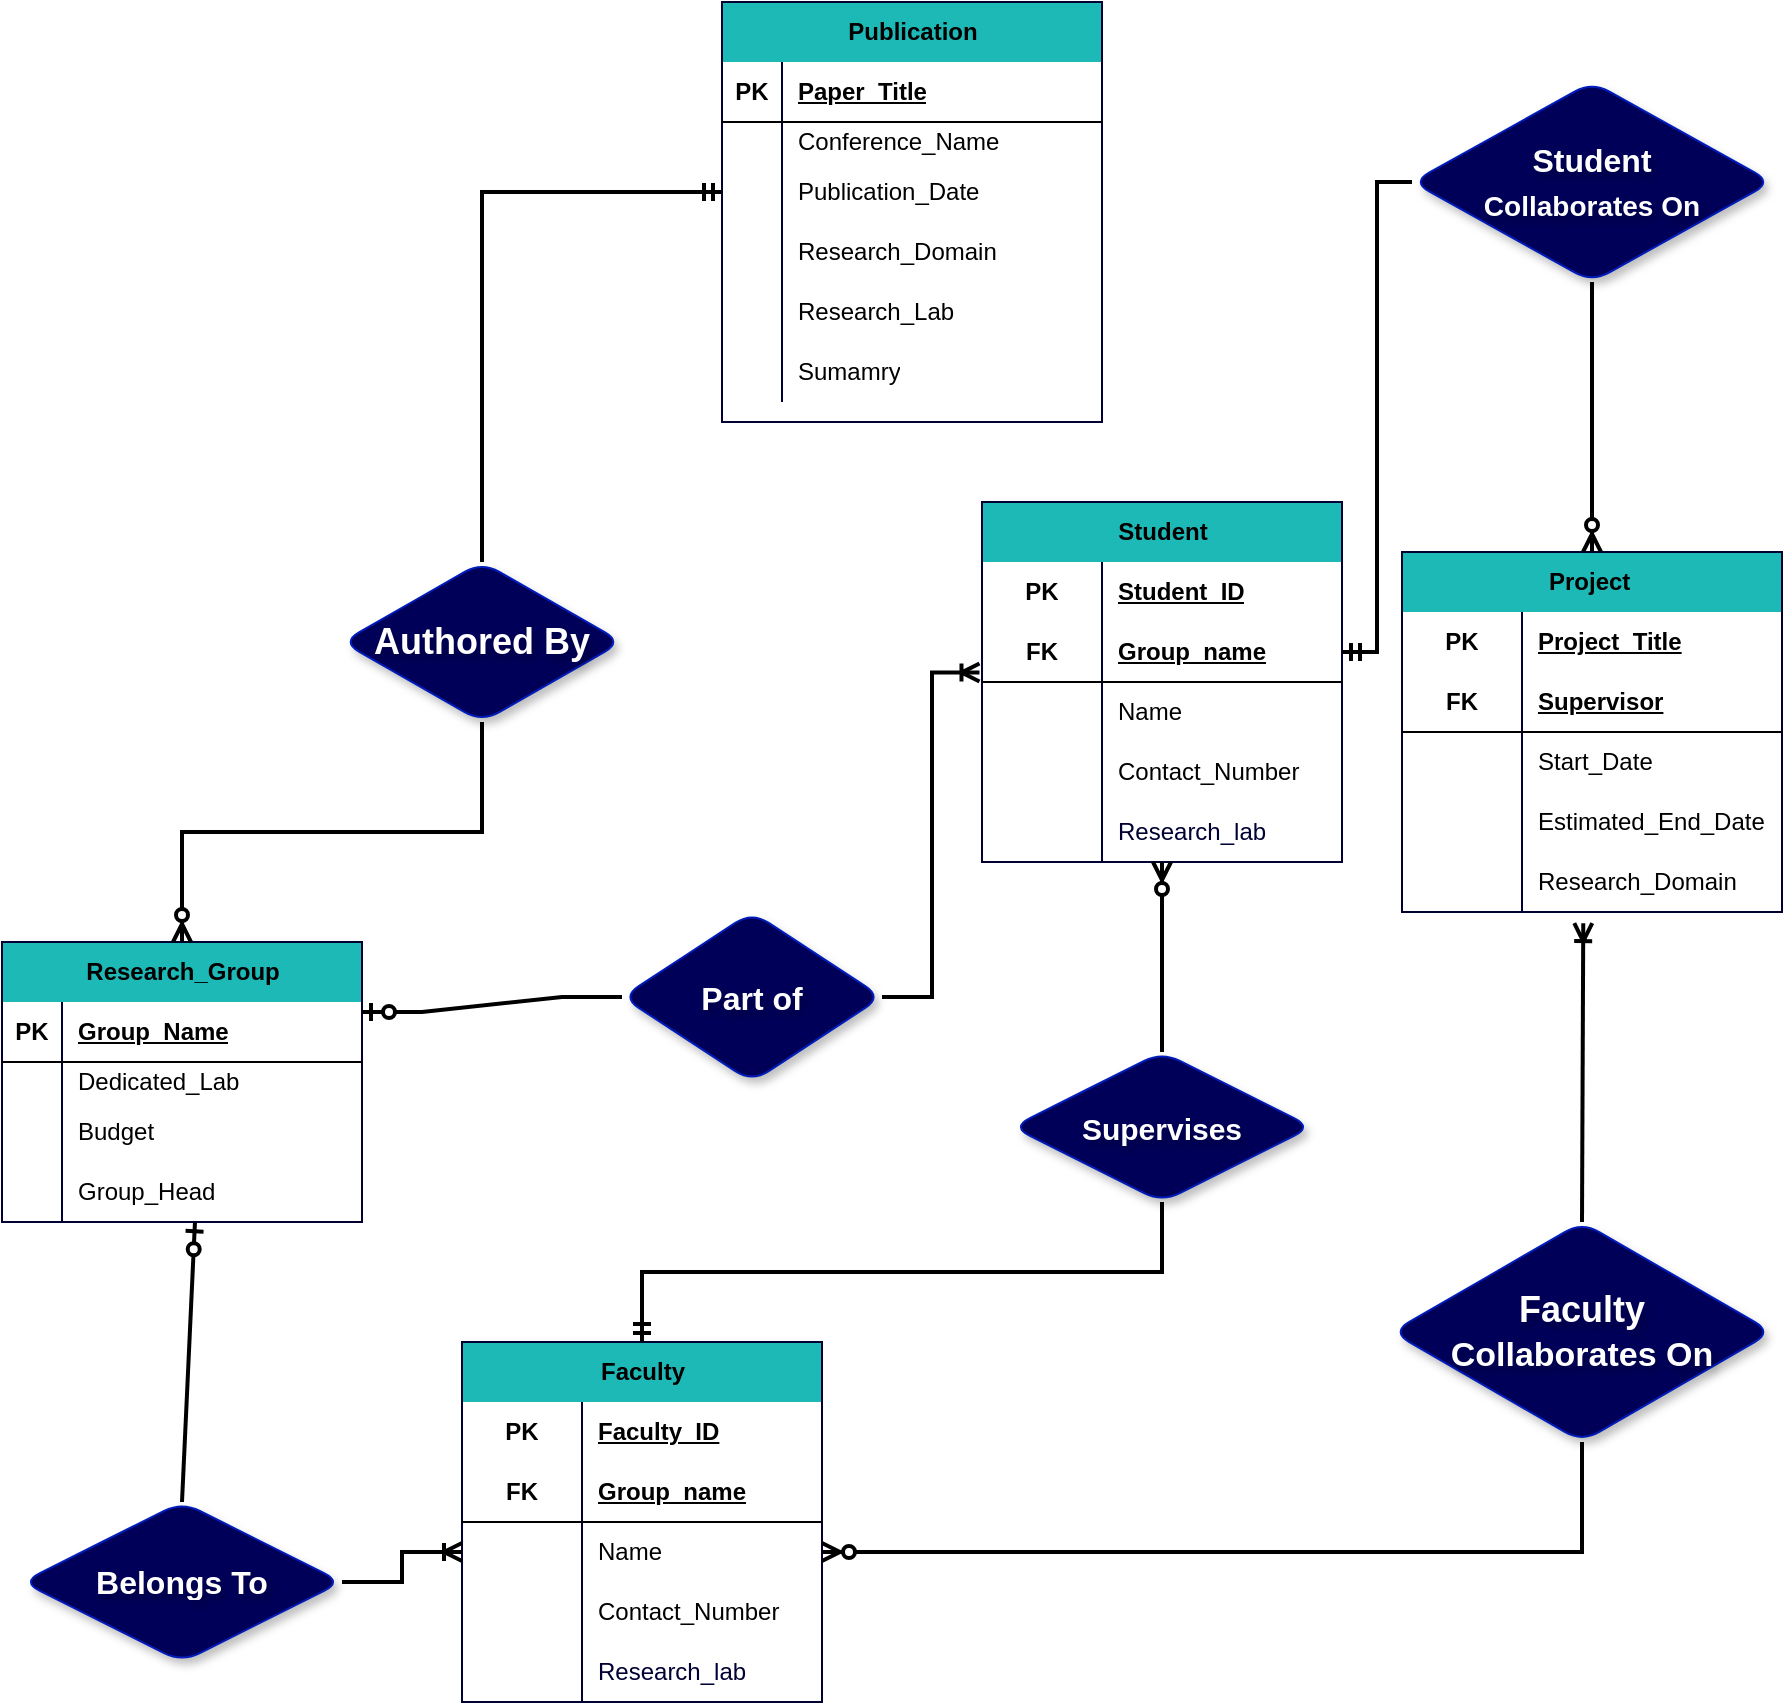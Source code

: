 <mxfile version="24.8.6">
  <diagram name="Page-1" id="Y7g_WqZgCFlrVJGTA6rj">
    <mxGraphModel dx="1615" dy="2026" grid="1" gridSize="10" guides="1" tooltips="1" connect="1" arrows="1" fold="1" page="1" pageScale="1" pageWidth="827" pageHeight="1169" math="0" shadow="0">
      <root>
        <mxCell id="0" />
        <mxCell id="1" parent="0" />
        <mxCell id="kS2PvovKEGz4N7qrqJaT-1" value="Research_Group" style="shape=table;startSize=30;container=1;collapsible=1;childLayout=tableLayout;fixedRows=1;rowLines=0;fontStyle=1;align=center;resizeLast=1;shadow=0;rounded=0;swimlaneFillColor=none;labelBackgroundColor=none;labelBorderColor=none;textShadow=0;html=1;fillColor=#1db9b7;strokeColor=#000033;fontColor=#000000;gradientColor=none;swimlaneLine=0;" parent="1" vertex="1">
          <mxGeometry x="120" y="-30" width="180" height="140" as="geometry" />
        </mxCell>
        <mxCell id="kS2PvovKEGz4N7qrqJaT-2" value="" style="shape=tableRow;horizontal=0;startSize=0;swimlaneHead=0;swimlaneBody=0;fillColor=none;collapsible=0;dropTarget=0;points=[[0,0.5],[1,0.5]];portConstraint=eastwest;top=0;left=0;right=0;bottom=1;swimlaneFillColor=default;" parent="kS2PvovKEGz4N7qrqJaT-1" vertex="1">
          <mxGeometry y="30" width="180" height="30" as="geometry" />
        </mxCell>
        <mxCell id="kS2PvovKEGz4N7qrqJaT-3" value="PK" style="shape=partialRectangle;connectable=0;fillColor=none;top=0;left=0;bottom=0;right=0;fontStyle=1;overflow=hidden;whiteSpace=wrap;html=1;swimlaneFillColor=default;" parent="kS2PvovKEGz4N7qrqJaT-2" vertex="1">
          <mxGeometry width="30" height="30" as="geometry">
            <mxRectangle width="30" height="30" as="alternateBounds" />
          </mxGeometry>
        </mxCell>
        <mxCell id="kS2PvovKEGz4N7qrqJaT-4" value="Group_Name" style="shape=partialRectangle;connectable=0;fillColor=none;top=0;left=0;bottom=0;right=0;align=left;spacingLeft=6;fontStyle=5;overflow=hidden;whiteSpace=wrap;html=1;swimlaneFillColor=default;" parent="kS2PvovKEGz4N7qrqJaT-2" vertex="1">
          <mxGeometry x="30" width="150" height="30" as="geometry">
            <mxRectangle width="150" height="30" as="alternateBounds" />
          </mxGeometry>
        </mxCell>
        <mxCell id="kS2PvovKEGz4N7qrqJaT-5" value="" style="shape=tableRow;horizontal=0;startSize=0;swimlaneHead=0;swimlaneBody=0;fillColor=none;collapsible=0;dropTarget=0;points=[[0,0.5],[1,0.5]];portConstraint=eastwest;top=0;left=0;right=0;bottom=0;swimlaneFillColor=default;" parent="kS2PvovKEGz4N7qrqJaT-1" vertex="1">
          <mxGeometry y="60" width="180" height="20" as="geometry" />
        </mxCell>
        <mxCell id="kS2PvovKEGz4N7qrqJaT-6" value="" style="shape=partialRectangle;connectable=0;fillColor=none;top=0;left=0;bottom=0;right=0;editable=1;overflow=hidden;whiteSpace=wrap;html=1;swimlaneFillColor=default;" parent="kS2PvovKEGz4N7qrqJaT-5" vertex="1">
          <mxGeometry width="30" height="20" as="geometry">
            <mxRectangle width="30" height="20" as="alternateBounds" />
          </mxGeometry>
        </mxCell>
        <mxCell id="kS2PvovKEGz4N7qrqJaT-7" value="Dedicated_Lab&lt;span style=&quot;white-space: pre;&quot;&gt;&#x9;&lt;/span&gt;&lt;span style=&quot;white-space: pre;&quot;&gt;&#x9;&lt;/span&gt;" style="shape=partialRectangle;connectable=0;fillColor=none;top=0;left=0;bottom=0;right=0;align=left;spacingLeft=6;overflow=hidden;whiteSpace=wrap;html=1;swimlaneFillColor=default;" parent="kS2PvovKEGz4N7qrqJaT-5" vertex="1">
          <mxGeometry x="30" width="150" height="20" as="geometry">
            <mxRectangle width="150" height="20" as="alternateBounds" />
          </mxGeometry>
        </mxCell>
        <mxCell id="kS2PvovKEGz4N7qrqJaT-8" value="" style="shape=tableRow;horizontal=0;startSize=0;swimlaneHead=0;swimlaneBody=0;fillColor=none;collapsible=0;dropTarget=0;points=[[0,0.5],[1,0.5]];portConstraint=eastwest;top=0;left=0;right=0;bottom=0;swimlaneFillColor=default;" parent="kS2PvovKEGz4N7qrqJaT-1" vertex="1">
          <mxGeometry y="80" width="180" height="30" as="geometry" />
        </mxCell>
        <mxCell id="kS2PvovKEGz4N7qrqJaT-9" value="" style="shape=partialRectangle;connectable=0;fillColor=none;top=0;left=0;bottom=0;right=0;editable=1;overflow=hidden;whiteSpace=wrap;html=1;swimlaneFillColor=default;" parent="kS2PvovKEGz4N7qrqJaT-8" vertex="1">
          <mxGeometry width="30" height="30" as="geometry">
            <mxRectangle width="30" height="30" as="alternateBounds" />
          </mxGeometry>
        </mxCell>
        <mxCell id="kS2PvovKEGz4N7qrqJaT-10" value="Budget" style="shape=partialRectangle;connectable=0;fillColor=none;top=0;left=0;bottom=0;right=0;align=left;spacingLeft=6;overflow=hidden;whiteSpace=wrap;html=1;swimlaneFillColor=default;" parent="kS2PvovKEGz4N7qrqJaT-8" vertex="1">
          <mxGeometry x="30" width="150" height="30" as="geometry">
            <mxRectangle width="150" height="30" as="alternateBounds" />
          </mxGeometry>
        </mxCell>
        <mxCell id="kS2PvovKEGz4N7qrqJaT-11" value="" style="shape=tableRow;horizontal=0;startSize=0;swimlaneHead=0;swimlaneBody=0;fillColor=none;collapsible=0;dropTarget=0;points=[[0,0.5],[1,0.5]];portConstraint=eastwest;top=0;left=0;right=0;bottom=0;swimlaneFillColor=default;" parent="kS2PvovKEGz4N7qrqJaT-1" vertex="1">
          <mxGeometry y="110" width="180" height="30" as="geometry" />
        </mxCell>
        <mxCell id="kS2PvovKEGz4N7qrqJaT-12" value="" style="shape=partialRectangle;connectable=0;fillColor=none;top=0;left=0;bottom=0;right=0;editable=1;overflow=hidden;whiteSpace=wrap;html=1;swimlaneFillColor=default;" parent="kS2PvovKEGz4N7qrqJaT-11" vertex="1">
          <mxGeometry width="30" height="30" as="geometry">
            <mxRectangle width="30" height="30" as="alternateBounds" />
          </mxGeometry>
        </mxCell>
        <mxCell id="kS2PvovKEGz4N7qrqJaT-13" value="Group_Head" style="shape=partialRectangle;connectable=0;fillColor=none;top=0;left=0;bottom=0;right=0;align=left;spacingLeft=6;overflow=hidden;whiteSpace=wrap;html=1;swimlaneFillColor=default;" parent="kS2PvovKEGz4N7qrqJaT-11" vertex="1">
          <mxGeometry x="30" width="150" height="30" as="geometry">
            <mxRectangle width="150" height="30" as="alternateBounds" />
          </mxGeometry>
        </mxCell>
        <mxCell id="8oBaKbRVnc3hOvaJ1JA1-115" value="Publication" style="shape=table;startSize=30;container=1;collapsible=1;childLayout=tableLayout;fixedRows=1;rowLines=0;fontStyle=1;align=center;resizeLast=1;shadow=0;rounded=0;swimlaneFillColor=none;labelBackgroundColor=none;labelBorderColor=none;textShadow=0;html=1;fillColor=#1db9b7;strokeColor=#000033;fontColor=#000000;gradientColor=none;swimlaneLine=0;" parent="1" vertex="1">
          <mxGeometry x="480" y="-500" width="190" height="210" as="geometry" />
        </mxCell>
        <mxCell id="8oBaKbRVnc3hOvaJ1JA1-116" value="" style="shape=tableRow;horizontal=0;startSize=0;swimlaneHead=0;swimlaneBody=0;fillColor=none;collapsible=0;dropTarget=0;points=[[0,0.5],[1,0.5]];portConstraint=eastwest;top=0;left=0;right=0;bottom=1;swimlaneFillColor=default;" parent="8oBaKbRVnc3hOvaJ1JA1-115" vertex="1">
          <mxGeometry y="30" width="190" height="30" as="geometry" />
        </mxCell>
        <mxCell id="8oBaKbRVnc3hOvaJ1JA1-117" value="PK" style="shape=partialRectangle;connectable=0;fillColor=none;top=0;left=0;bottom=0;right=0;fontStyle=1;overflow=hidden;whiteSpace=wrap;html=1;swimlaneFillColor=default;" parent="8oBaKbRVnc3hOvaJ1JA1-116" vertex="1">
          <mxGeometry width="30" height="30" as="geometry">
            <mxRectangle width="30" height="30" as="alternateBounds" />
          </mxGeometry>
        </mxCell>
        <mxCell id="8oBaKbRVnc3hOvaJ1JA1-118" value="Paper_Title" style="shape=partialRectangle;connectable=0;fillColor=none;top=0;left=0;bottom=0;right=0;align=left;spacingLeft=6;fontStyle=5;overflow=hidden;whiteSpace=wrap;html=1;swimlaneFillColor=default;" parent="8oBaKbRVnc3hOvaJ1JA1-116" vertex="1">
          <mxGeometry x="30" width="160" height="30" as="geometry">
            <mxRectangle width="160" height="30" as="alternateBounds" />
          </mxGeometry>
        </mxCell>
        <mxCell id="8oBaKbRVnc3hOvaJ1JA1-119" value="" style="shape=tableRow;horizontal=0;startSize=0;swimlaneHead=0;swimlaneBody=0;fillColor=none;collapsible=0;dropTarget=0;points=[[0,0.5],[1,0.5]];portConstraint=eastwest;top=0;left=0;right=0;bottom=0;swimlaneFillColor=default;" parent="8oBaKbRVnc3hOvaJ1JA1-115" vertex="1">
          <mxGeometry y="60" width="190" height="20" as="geometry" />
        </mxCell>
        <mxCell id="8oBaKbRVnc3hOvaJ1JA1-120" value="" style="shape=partialRectangle;connectable=0;fillColor=none;top=0;left=0;bottom=0;right=0;editable=1;overflow=hidden;whiteSpace=wrap;html=1;swimlaneFillColor=default;" parent="8oBaKbRVnc3hOvaJ1JA1-119" vertex="1">
          <mxGeometry width="30" height="20" as="geometry">
            <mxRectangle width="30" height="20" as="alternateBounds" />
          </mxGeometry>
        </mxCell>
        <mxCell id="8oBaKbRVnc3hOvaJ1JA1-121" value="Conference_Name" style="shape=partialRectangle;connectable=0;fillColor=none;top=0;left=0;bottom=0;right=0;align=left;spacingLeft=6;overflow=hidden;whiteSpace=wrap;html=1;swimlaneFillColor=default;" parent="8oBaKbRVnc3hOvaJ1JA1-119" vertex="1">
          <mxGeometry x="30" width="160" height="20" as="geometry">
            <mxRectangle width="160" height="20" as="alternateBounds" />
          </mxGeometry>
        </mxCell>
        <mxCell id="8oBaKbRVnc3hOvaJ1JA1-122" value="" style="shape=tableRow;horizontal=0;startSize=0;swimlaneHead=0;swimlaneBody=0;fillColor=none;collapsible=0;dropTarget=0;points=[[0,0.5],[1,0.5]];portConstraint=eastwest;top=0;left=0;right=0;bottom=0;swimlaneFillColor=default;" parent="8oBaKbRVnc3hOvaJ1JA1-115" vertex="1">
          <mxGeometry y="80" width="190" height="30" as="geometry" />
        </mxCell>
        <mxCell id="8oBaKbRVnc3hOvaJ1JA1-123" value="" style="shape=partialRectangle;connectable=0;fillColor=none;top=0;left=0;bottom=0;right=0;editable=1;overflow=hidden;whiteSpace=wrap;html=1;swimlaneFillColor=default;" parent="8oBaKbRVnc3hOvaJ1JA1-122" vertex="1">
          <mxGeometry width="30" height="30" as="geometry">
            <mxRectangle width="30" height="30" as="alternateBounds" />
          </mxGeometry>
        </mxCell>
        <mxCell id="8oBaKbRVnc3hOvaJ1JA1-124" value="Publication_Date" style="shape=partialRectangle;connectable=0;fillColor=none;top=0;left=0;bottom=0;right=0;align=left;spacingLeft=6;overflow=hidden;whiteSpace=wrap;html=1;swimlaneFillColor=default;" parent="8oBaKbRVnc3hOvaJ1JA1-122" vertex="1">
          <mxGeometry x="30" width="160" height="30" as="geometry">
            <mxRectangle width="160" height="30" as="alternateBounds" />
          </mxGeometry>
        </mxCell>
        <mxCell id="8oBaKbRVnc3hOvaJ1JA1-125" value="" style="shape=tableRow;horizontal=0;startSize=0;swimlaneHead=0;swimlaneBody=0;fillColor=none;collapsible=0;dropTarget=0;points=[[0,0.5],[1,0.5]];portConstraint=eastwest;top=0;left=0;right=0;bottom=0;swimlaneFillColor=default;" parent="8oBaKbRVnc3hOvaJ1JA1-115" vertex="1">
          <mxGeometry y="110" width="190" height="30" as="geometry" />
        </mxCell>
        <mxCell id="8oBaKbRVnc3hOvaJ1JA1-126" value="" style="shape=partialRectangle;connectable=0;fillColor=none;top=0;left=0;bottom=0;right=0;editable=1;overflow=hidden;whiteSpace=wrap;html=1;swimlaneFillColor=default;" parent="8oBaKbRVnc3hOvaJ1JA1-125" vertex="1">
          <mxGeometry width="30" height="30" as="geometry">
            <mxRectangle width="30" height="30" as="alternateBounds" />
          </mxGeometry>
        </mxCell>
        <mxCell id="8oBaKbRVnc3hOvaJ1JA1-127" value="Research_Domain" style="shape=partialRectangle;connectable=0;fillColor=none;top=0;left=0;bottom=0;right=0;align=left;spacingLeft=6;overflow=hidden;whiteSpace=wrap;html=1;swimlaneFillColor=default;" parent="8oBaKbRVnc3hOvaJ1JA1-125" vertex="1">
          <mxGeometry x="30" width="160" height="30" as="geometry">
            <mxRectangle width="160" height="30" as="alternateBounds" />
          </mxGeometry>
        </mxCell>
        <mxCell id="8oBaKbRVnc3hOvaJ1JA1-128" value="" style="shape=tableRow;horizontal=0;startSize=0;swimlaneHead=0;swimlaneBody=0;fillColor=none;collapsible=0;dropTarget=0;points=[[0,0.5],[1,0.5]];portConstraint=eastwest;top=0;left=0;right=0;bottom=0;swimlaneFillColor=default;" parent="8oBaKbRVnc3hOvaJ1JA1-115" vertex="1">
          <mxGeometry y="140" width="190" height="30" as="geometry" />
        </mxCell>
        <mxCell id="8oBaKbRVnc3hOvaJ1JA1-129" value="" style="shape=partialRectangle;connectable=0;fillColor=none;top=0;left=0;bottom=0;right=0;editable=1;overflow=hidden;whiteSpace=wrap;html=1;swimlaneFillColor=default;" parent="8oBaKbRVnc3hOvaJ1JA1-128" vertex="1">
          <mxGeometry width="30" height="30" as="geometry">
            <mxRectangle width="30" height="30" as="alternateBounds" />
          </mxGeometry>
        </mxCell>
        <mxCell id="8oBaKbRVnc3hOvaJ1JA1-130" value="Research_Lab" style="shape=partialRectangle;connectable=0;fillColor=none;top=0;left=0;bottom=0;right=0;align=left;spacingLeft=6;overflow=hidden;whiteSpace=wrap;html=1;swimlaneFillColor=default;" parent="8oBaKbRVnc3hOvaJ1JA1-128" vertex="1">
          <mxGeometry x="30" width="160" height="30" as="geometry">
            <mxRectangle width="160" height="30" as="alternateBounds" />
          </mxGeometry>
        </mxCell>
        <mxCell id="8oBaKbRVnc3hOvaJ1JA1-131" value="" style="shape=tableRow;horizontal=0;startSize=0;swimlaneHead=0;swimlaneBody=0;fillColor=none;collapsible=0;dropTarget=0;points=[[0,0.5],[1,0.5]];portConstraint=eastwest;top=0;left=0;right=0;bottom=0;swimlaneFillColor=default;" parent="8oBaKbRVnc3hOvaJ1JA1-115" vertex="1">
          <mxGeometry y="170" width="190" height="30" as="geometry" />
        </mxCell>
        <mxCell id="8oBaKbRVnc3hOvaJ1JA1-132" value="" style="shape=partialRectangle;connectable=0;fillColor=none;top=0;left=0;bottom=0;right=0;editable=1;overflow=hidden;whiteSpace=wrap;html=1;swimlaneFillColor=default;" parent="8oBaKbRVnc3hOvaJ1JA1-131" vertex="1">
          <mxGeometry width="30" height="30" as="geometry">
            <mxRectangle width="30" height="30" as="alternateBounds" />
          </mxGeometry>
        </mxCell>
        <mxCell id="8oBaKbRVnc3hOvaJ1JA1-133" value="Sumamry" style="shape=partialRectangle;connectable=0;fillColor=none;top=0;left=0;bottom=0;right=0;align=left;spacingLeft=6;overflow=hidden;whiteSpace=wrap;html=1;swimlaneFillColor=default;" parent="8oBaKbRVnc3hOvaJ1JA1-131" vertex="1">
          <mxGeometry x="30" width="160" height="30" as="geometry">
            <mxRectangle width="160" height="30" as="alternateBounds" />
          </mxGeometry>
        </mxCell>
        <mxCell id="8oBaKbRVnc3hOvaJ1JA1-51" value="Faculty" style="shape=table;startSize=30;container=1;collapsible=1;childLayout=tableLayout;fixedRows=1;rowLines=0;fontStyle=1;align=center;resizeLast=1;swimlaneFillColor=none;labelBackgroundColor=none;labelBorderColor=none;textShadow=0;html=1;fillColor=#1db9b7;strokeColor=#000033;rounded=0;shadow=0;fontColor=#000000;gradientColor=none;swimlaneLine=0;" parent="1" vertex="1">
          <mxGeometry x="350" y="170" width="180" height="180" as="geometry" />
        </mxCell>
        <mxCell id="8oBaKbRVnc3hOvaJ1JA1-52" value="" style="shape=tableRow;horizontal=0;startSize=0;swimlaneHead=0;swimlaneBody=0;fillColor=none;collapsible=0;dropTarget=0;points=[[0,0.5],[1,0.5]];portConstraint=eastwest;top=0;left=0;right=0;bottom=0;html=1;swimlaneFillColor=default;" parent="8oBaKbRVnc3hOvaJ1JA1-51" vertex="1">
          <mxGeometry y="30" width="180" height="30" as="geometry" />
        </mxCell>
        <mxCell id="8oBaKbRVnc3hOvaJ1JA1-53" value="PK" style="shape=partialRectangle;connectable=0;fillColor=none;top=0;left=0;bottom=0;right=0;fontStyle=1;overflow=hidden;html=1;whiteSpace=wrap;swimlaneFillColor=default;" parent="8oBaKbRVnc3hOvaJ1JA1-52" vertex="1">
          <mxGeometry width="60" height="30" as="geometry">
            <mxRectangle width="60" height="30" as="alternateBounds" />
          </mxGeometry>
        </mxCell>
        <mxCell id="8oBaKbRVnc3hOvaJ1JA1-54" value="Faculty_ID" style="shape=partialRectangle;connectable=0;fillColor=none;top=0;left=0;bottom=0;right=0;align=left;spacingLeft=6;fontStyle=5;overflow=hidden;html=1;whiteSpace=wrap;swimlaneFillColor=default;" parent="8oBaKbRVnc3hOvaJ1JA1-52" vertex="1">
          <mxGeometry x="60" width="120" height="30" as="geometry">
            <mxRectangle width="120" height="30" as="alternateBounds" />
          </mxGeometry>
        </mxCell>
        <mxCell id="8oBaKbRVnc3hOvaJ1JA1-55" value="" style="shape=tableRow;horizontal=0;startSize=0;swimlaneHead=0;swimlaneBody=0;fillColor=none;collapsible=0;dropTarget=0;points=[[0,0.5],[1,0.5]];portConstraint=eastwest;top=0;left=0;right=0;bottom=1;html=1;swimlaneFillColor=default;" parent="8oBaKbRVnc3hOvaJ1JA1-51" vertex="1">
          <mxGeometry y="60" width="180" height="30" as="geometry" />
        </mxCell>
        <mxCell id="8oBaKbRVnc3hOvaJ1JA1-56" value="FK" style="shape=partialRectangle;connectable=0;fillColor=none;top=0;left=0;bottom=0;right=0;fontStyle=1;overflow=hidden;html=1;whiteSpace=wrap;swimlaneFillColor=default;" parent="8oBaKbRVnc3hOvaJ1JA1-55" vertex="1">
          <mxGeometry width="60" height="30" as="geometry">
            <mxRectangle width="60" height="30" as="alternateBounds" />
          </mxGeometry>
        </mxCell>
        <mxCell id="8oBaKbRVnc3hOvaJ1JA1-57" value="Group_name" style="shape=partialRectangle;connectable=0;fillColor=none;top=0;left=0;bottom=0;right=0;align=left;spacingLeft=6;fontStyle=5;overflow=hidden;html=1;whiteSpace=wrap;swimlaneFillColor=default;" parent="8oBaKbRVnc3hOvaJ1JA1-55" vertex="1">
          <mxGeometry x="60" width="120" height="30" as="geometry">
            <mxRectangle width="120" height="30" as="alternateBounds" />
          </mxGeometry>
        </mxCell>
        <mxCell id="8oBaKbRVnc3hOvaJ1JA1-58" value="" style="shape=tableRow;horizontal=0;startSize=0;swimlaneHead=0;swimlaneBody=0;fillColor=none;collapsible=0;dropTarget=0;points=[[0,0.5],[1,0.5]];portConstraint=eastwest;top=0;left=0;right=0;bottom=0;html=1;swimlaneFillColor=default;" parent="8oBaKbRVnc3hOvaJ1JA1-51" vertex="1">
          <mxGeometry y="90" width="180" height="30" as="geometry" />
        </mxCell>
        <mxCell id="8oBaKbRVnc3hOvaJ1JA1-59" value="" style="shape=partialRectangle;connectable=0;fillColor=none;top=0;left=0;bottom=0;right=0;editable=1;overflow=hidden;html=1;whiteSpace=wrap;swimlaneFillColor=default;" parent="8oBaKbRVnc3hOvaJ1JA1-58" vertex="1">
          <mxGeometry width="60" height="30" as="geometry">
            <mxRectangle width="60" height="30" as="alternateBounds" />
          </mxGeometry>
        </mxCell>
        <mxCell id="8oBaKbRVnc3hOvaJ1JA1-60" value="Name" style="shape=partialRectangle;connectable=0;fillColor=none;top=0;left=0;bottom=0;right=0;align=left;spacingLeft=6;overflow=hidden;html=1;whiteSpace=wrap;swimlaneFillColor=default;" parent="8oBaKbRVnc3hOvaJ1JA1-58" vertex="1">
          <mxGeometry x="60" width="120" height="30" as="geometry">
            <mxRectangle width="120" height="30" as="alternateBounds" />
          </mxGeometry>
        </mxCell>
        <mxCell id="8oBaKbRVnc3hOvaJ1JA1-61" value="" style="shape=tableRow;horizontal=0;startSize=0;swimlaneHead=0;swimlaneBody=0;fillColor=none;collapsible=0;dropTarget=0;points=[[0,0.5],[1,0.5]];portConstraint=eastwest;top=0;left=0;right=0;bottom=0;html=1;swimlaneFillColor=default;" parent="8oBaKbRVnc3hOvaJ1JA1-51" vertex="1">
          <mxGeometry y="120" width="180" height="30" as="geometry" />
        </mxCell>
        <mxCell id="8oBaKbRVnc3hOvaJ1JA1-62" value="" style="shape=partialRectangle;connectable=0;fillColor=none;top=0;left=0;bottom=0;right=0;editable=1;overflow=hidden;html=1;whiteSpace=wrap;swimlaneFillColor=default;" parent="8oBaKbRVnc3hOvaJ1JA1-61" vertex="1">
          <mxGeometry width="60" height="30" as="geometry">
            <mxRectangle width="60" height="30" as="alternateBounds" />
          </mxGeometry>
        </mxCell>
        <mxCell id="8oBaKbRVnc3hOvaJ1JA1-63" value="Contact_Number" style="shape=partialRectangle;connectable=0;fillColor=none;top=0;left=0;bottom=0;right=0;align=left;spacingLeft=6;overflow=hidden;html=1;whiteSpace=wrap;swimlaneFillColor=default;" parent="8oBaKbRVnc3hOvaJ1JA1-61" vertex="1">
          <mxGeometry x="60" width="120" height="30" as="geometry">
            <mxRectangle width="120" height="30" as="alternateBounds" />
          </mxGeometry>
        </mxCell>
        <mxCell id="8oBaKbRVnc3hOvaJ1JA1-77" value="" style="shape=tableRow;horizontal=0;startSize=0;swimlaneHead=0;swimlaneBody=0;fillColor=none;collapsible=0;dropTarget=0;points=[[0,0.5],[1,0.5]];portConstraint=eastwest;top=0;left=0;right=0;bottom=0;html=1;swimlaneFillColor=default;" parent="8oBaKbRVnc3hOvaJ1JA1-51" vertex="1">
          <mxGeometry y="150" width="180" height="30" as="geometry" />
        </mxCell>
        <mxCell id="8oBaKbRVnc3hOvaJ1JA1-78" value="" style="shape=partialRectangle;connectable=0;fillColor=none;top=0;left=0;bottom=0;right=0;editable=1;overflow=hidden;html=1;whiteSpace=wrap;swimlaneFillColor=default;" parent="8oBaKbRVnc3hOvaJ1JA1-77" vertex="1">
          <mxGeometry width="60" height="30" as="geometry">
            <mxRectangle width="60" height="30" as="alternateBounds" />
          </mxGeometry>
        </mxCell>
        <mxCell id="8oBaKbRVnc3hOvaJ1JA1-79" value="Research_lab" style="shape=partialRectangle;connectable=0;fillColor=none;top=0;left=0;bottom=0;right=0;align=left;spacingLeft=6;overflow=hidden;html=1;whiteSpace=wrap;swimlaneFillColor=default;strokeColor=#3A5431;fontColor=#000033;" parent="8oBaKbRVnc3hOvaJ1JA1-77" vertex="1">
          <mxGeometry x="60" width="120" height="30" as="geometry">
            <mxRectangle width="120" height="30" as="alternateBounds" />
          </mxGeometry>
        </mxCell>
        <mxCell id="kFNNO6AEB9Anmplhoahg-10" value="Student" style="shape=table;startSize=30;container=1;collapsible=1;childLayout=tableLayout;fixedRows=1;rowLines=0;fontStyle=1;align=center;resizeLast=1;swimlaneFillColor=none;labelBackgroundColor=none;labelBorderColor=none;textShadow=0;html=1;fillColor=#1db9b7;strokeColor=#000033;rounded=0;shadow=0;fontColor=#000000;gradientColor=none;swimlaneLine=0;" parent="1" vertex="1">
          <mxGeometry x="610" y="-250" width="180" height="180" as="geometry" />
        </mxCell>
        <mxCell id="kFNNO6AEB9Anmplhoahg-11" value="" style="shape=tableRow;horizontal=0;startSize=0;swimlaneHead=0;swimlaneBody=0;fillColor=none;collapsible=0;dropTarget=0;points=[[0,0.5],[1,0.5]];portConstraint=eastwest;top=0;left=0;right=0;bottom=0;html=1;swimlaneFillColor=default;" parent="kFNNO6AEB9Anmplhoahg-10" vertex="1">
          <mxGeometry y="30" width="180" height="30" as="geometry" />
        </mxCell>
        <mxCell id="kFNNO6AEB9Anmplhoahg-12" value="PK" style="shape=partialRectangle;connectable=0;fillColor=none;top=0;left=0;bottom=0;right=0;fontStyle=1;overflow=hidden;html=1;whiteSpace=wrap;swimlaneFillColor=default;" parent="kFNNO6AEB9Anmplhoahg-11" vertex="1">
          <mxGeometry width="60" height="30" as="geometry">
            <mxRectangle width="60" height="30" as="alternateBounds" />
          </mxGeometry>
        </mxCell>
        <mxCell id="kFNNO6AEB9Anmplhoahg-13" value="Student_ID" style="shape=partialRectangle;connectable=0;fillColor=none;top=0;left=0;bottom=0;right=0;align=left;spacingLeft=6;fontStyle=5;overflow=hidden;html=1;whiteSpace=wrap;swimlaneFillColor=default;" parent="kFNNO6AEB9Anmplhoahg-11" vertex="1">
          <mxGeometry x="60" width="120" height="30" as="geometry">
            <mxRectangle width="120" height="30" as="alternateBounds" />
          </mxGeometry>
        </mxCell>
        <mxCell id="kFNNO6AEB9Anmplhoahg-14" value="" style="shape=tableRow;horizontal=0;startSize=0;swimlaneHead=0;swimlaneBody=0;fillColor=none;collapsible=0;dropTarget=0;points=[[0,0.5],[1,0.5]];portConstraint=eastwest;top=0;left=0;right=0;bottom=1;html=1;swimlaneFillColor=default;" parent="kFNNO6AEB9Anmplhoahg-10" vertex="1">
          <mxGeometry y="60" width="180" height="30" as="geometry" />
        </mxCell>
        <mxCell id="kFNNO6AEB9Anmplhoahg-15" value="FK" style="shape=partialRectangle;connectable=0;fillColor=none;top=0;left=0;bottom=0;right=0;fontStyle=1;overflow=hidden;html=1;whiteSpace=wrap;swimlaneFillColor=default;" parent="kFNNO6AEB9Anmplhoahg-14" vertex="1">
          <mxGeometry width="60" height="30" as="geometry">
            <mxRectangle width="60" height="30" as="alternateBounds" />
          </mxGeometry>
        </mxCell>
        <mxCell id="kFNNO6AEB9Anmplhoahg-16" value="Group_name" style="shape=partialRectangle;connectable=0;fillColor=none;top=0;left=0;bottom=0;right=0;align=left;spacingLeft=6;fontStyle=5;overflow=hidden;html=1;whiteSpace=wrap;swimlaneFillColor=default;" parent="kFNNO6AEB9Anmplhoahg-14" vertex="1">
          <mxGeometry x="60" width="120" height="30" as="geometry">
            <mxRectangle width="120" height="30" as="alternateBounds" />
          </mxGeometry>
        </mxCell>
        <mxCell id="kFNNO6AEB9Anmplhoahg-17" value="" style="shape=tableRow;horizontal=0;startSize=0;swimlaneHead=0;swimlaneBody=0;fillColor=none;collapsible=0;dropTarget=0;points=[[0,0.5],[1,0.5]];portConstraint=eastwest;top=0;left=0;right=0;bottom=0;html=1;swimlaneFillColor=default;" parent="kFNNO6AEB9Anmplhoahg-10" vertex="1">
          <mxGeometry y="90" width="180" height="30" as="geometry" />
        </mxCell>
        <mxCell id="kFNNO6AEB9Anmplhoahg-18" value="" style="shape=partialRectangle;connectable=0;fillColor=none;top=0;left=0;bottom=0;right=0;editable=1;overflow=hidden;html=1;whiteSpace=wrap;swimlaneFillColor=default;" parent="kFNNO6AEB9Anmplhoahg-17" vertex="1">
          <mxGeometry width="60" height="30" as="geometry">
            <mxRectangle width="60" height="30" as="alternateBounds" />
          </mxGeometry>
        </mxCell>
        <mxCell id="kFNNO6AEB9Anmplhoahg-19" value="Name" style="shape=partialRectangle;connectable=0;fillColor=none;top=0;left=0;bottom=0;right=0;align=left;spacingLeft=6;overflow=hidden;html=1;whiteSpace=wrap;swimlaneFillColor=default;" parent="kFNNO6AEB9Anmplhoahg-17" vertex="1">
          <mxGeometry x="60" width="120" height="30" as="geometry">
            <mxRectangle width="120" height="30" as="alternateBounds" />
          </mxGeometry>
        </mxCell>
        <mxCell id="kFNNO6AEB9Anmplhoahg-20" value="" style="shape=tableRow;horizontal=0;startSize=0;swimlaneHead=0;swimlaneBody=0;fillColor=none;collapsible=0;dropTarget=0;points=[[0,0.5],[1,0.5]];portConstraint=eastwest;top=0;left=0;right=0;bottom=0;html=1;swimlaneFillColor=default;" parent="kFNNO6AEB9Anmplhoahg-10" vertex="1">
          <mxGeometry y="120" width="180" height="30" as="geometry" />
        </mxCell>
        <mxCell id="kFNNO6AEB9Anmplhoahg-21" value="" style="shape=partialRectangle;connectable=0;fillColor=none;top=0;left=0;bottom=0;right=0;editable=1;overflow=hidden;html=1;whiteSpace=wrap;swimlaneFillColor=default;" parent="kFNNO6AEB9Anmplhoahg-20" vertex="1">
          <mxGeometry width="60" height="30" as="geometry">
            <mxRectangle width="60" height="30" as="alternateBounds" />
          </mxGeometry>
        </mxCell>
        <mxCell id="kFNNO6AEB9Anmplhoahg-22" value="Contact_Number" style="shape=partialRectangle;connectable=0;fillColor=none;top=0;left=0;bottom=0;right=0;align=left;spacingLeft=6;overflow=hidden;html=1;whiteSpace=wrap;swimlaneFillColor=default;" parent="kFNNO6AEB9Anmplhoahg-20" vertex="1">
          <mxGeometry x="60" width="120" height="30" as="geometry">
            <mxRectangle width="120" height="30" as="alternateBounds" />
          </mxGeometry>
        </mxCell>
        <mxCell id="kFNNO6AEB9Anmplhoahg-23" value="" style="shape=tableRow;horizontal=0;startSize=0;swimlaneHead=0;swimlaneBody=0;fillColor=none;collapsible=0;dropTarget=0;points=[[0,0.5],[1,0.5]];portConstraint=eastwest;top=0;left=0;right=0;bottom=0;html=1;swimlaneFillColor=default;" parent="kFNNO6AEB9Anmplhoahg-10" vertex="1">
          <mxGeometry y="150" width="180" height="30" as="geometry" />
        </mxCell>
        <mxCell id="kFNNO6AEB9Anmplhoahg-24" value="" style="shape=partialRectangle;connectable=0;fillColor=none;top=0;left=0;bottom=0;right=0;editable=1;overflow=hidden;html=1;whiteSpace=wrap;swimlaneFillColor=default;" parent="kFNNO6AEB9Anmplhoahg-23" vertex="1">
          <mxGeometry width="60" height="30" as="geometry">
            <mxRectangle width="60" height="30" as="alternateBounds" />
          </mxGeometry>
        </mxCell>
        <mxCell id="kFNNO6AEB9Anmplhoahg-25" value="Research_lab" style="shape=partialRectangle;connectable=0;fillColor=none;top=0;left=0;bottom=0;right=0;align=left;spacingLeft=6;overflow=hidden;html=1;whiteSpace=wrap;swimlaneFillColor=default;strokeColor=#3A5431;fontColor=#000033;" parent="kFNNO6AEB9Anmplhoahg-23" vertex="1">
          <mxGeometry x="60" width="120" height="30" as="geometry">
            <mxRectangle width="120" height="30" as="alternateBounds" />
          </mxGeometry>
        </mxCell>
        <mxCell id="8oBaKbRVnc3hOvaJ1JA1-99" value="Project&amp;nbsp;" style="shape=table;startSize=30;container=1;collapsible=1;childLayout=tableLayout;fixedRows=1;rowLines=0;fontStyle=1;align=center;resizeLast=1;swimlaneFillColor=none;labelBackgroundColor=none;labelBorderColor=none;textShadow=0;html=1;fillColor=#1db9b7;rounded=0;shadow=0;strokeColor=#000033;fontColor=#000000;gradientColor=none;swimlaneLine=0;" parent="1" vertex="1">
          <mxGeometry x="820" y="-225" width="190" height="180" as="geometry" />
        </mxCell>
        <mxCell id="8oBaKbRVnc3hOvaJ1JA1-100" value="" style="shape=tableRow;horizontal=0;startSize=0;swimlaneHead=0;swimlaneBody=0;fillColor=none;collapsible=0;dropTarget=0;points=[[0,0.5],[1,0.5]];portConstraint=eastwest;top=0;left=0;right=0;bottom=0;html=1;swimlaneFillColor=default;" parent="8oBaKbRVnc3hOvaJ1JA1-99" vertex="1">
          <mxGeometry y="30" width="190" height="30" as="geometry" />
        </mxCell>
        <mxCell id="8oBaKbRVnc3hOvaJ1JA1-101" value="PK" style="shape=partialRectangle;connectable=0;fillColor=none;top=0;left=0;bottom=0;right=0;fontStyle=1;overflow=hidden;html=1;whiteSpace=wrap;swimlaneFillColor=default;" parent="8oBaKbRVnc3hOvaJ1JA1-100" vertex="1">
          <mxGeometry width="60" height="30" as="geometry">
            <mxRectangle width="60" height="30" as="alternateBounds" />
          </mxGeometry>
        </mxCell>
        <mxCell id="8oBaKbRVnc3hOvaJ1JA1-102" value="Project_Title" style="shape=partialRectangle;connectable=0;fillColor=none;top=0;left=0;bottom=0;right=0;align=left;spacingLeft=6;fontStyle=5;overflow=hidden;html=1;whiteSpace=wrap;swimlaneFillColor=default;" parent="8oBaKbRVnc3hOvaJ1JA1-100" vertex="1">
          <mxGeometry x="60" width="130" height="30" as="geometry">
            <mxRectangle width="130" height="30" as="alternateBounds" />
          </mxGeometry>
        </mxCell>
        <mxCell id="8oBaKbRVnc3hOvaJ1JA1-103" value="" style="shape=tableRow;horizontal=0;startSize=0;swimlaneHead=0;swimlaneBody=0;fillColor=none;collapsible=0;dropTarget=0;points=[[0,0.5],[1,0.5]];portConstraint=eastwest;top=0;left=0;right=0;bottom=1;html=1;swimlaneFillColor=default;" parent="8oBaKbRVnc3hOvaJ1JA1-99" vertex="1">
          <mxGeometry y="60" width="190" height="30" as="geometry" />
        </mxCell>
        <mxCell id="8oBaKbRVnc3hOvaJ1JA1-104" value="FK" style="shape=partialRectangle;connectable=0;fillColor=none;top=0;left=0;bottom=0;right=0;fontStyle=1;overflow=hidden;html=1;whiteSpace=wrap;swimlaneFillColor=default;" parent="8oBaKbRVnc3hOvaJ1JA1-103" vertex="1">
          <mxGeometry width="60" height="30" as="geometry">
            <mxRectangle width="60" height="30" as="alternateBounds" />
          </mxGeometry>
        </mxCell>
        <mxCell id="8oBaKbRVnc3hOvaJ1JA1-105" value="Supervisor" style="shape=partialRectangle;connectable=0;fillColor=none;top=0;left=0;bottom=0;right=0;align=left;spacingLeft=6;fontStyle=5;overflow=hidden;html=1;whiteSpace=wrap;swimlaneFillColor=default;" parent="8oBaKbRVnc3hOvaJ1JA1-103" vertex="1">
          <mxGeometry x="60" width="130" height="30" as="geometry">
            <mxRectangle width="130" height="30" as="alternateBounds" />
          </mxGeometry>
        </mxCell>
        <mxCell id="8oBaKbRVnc3hOvaJ1JA1-106" value="" style="shape=tableRow;horizontal=0;startSize=0;swimlaneHead=0;swimlaneBody=0;fillColor=none;collapsible=0;dropTarget=0;points=[[0,0.5],[1,0.5]];portConstraint=eastwest;top=0;left=0;right=0;bottom=0;html=1;swimlaneFillColor=default;" parent="8oBaKbRVnc3hOvaJ1JA1-99" vertex="1">
          <mxGeometry y="90" width="190" height="30" as="geometry" />
        </mxCell>
        <mxCell id="8oBaKbRVnc3hOvaJ1JA1-107" value="" style="shape=partialRectangle;connectable=0;fillColor=none;top=0;left=0;bottom=0;right=0;editable=1;overflow=hidden;html=1;whiteSpace=wrap;swimlaneFillColor=default;" parent="8oBaKbRVnc3hOvaJ1JA1-106" vertex="1">
          <mxGeometry width="60" height="30" as="geometry">
            <mxRectangle width="60" height="30" as="alternateBounds" />
          </mxGeometry>
        </mxCell>
        <mxCell id="8oBaKbRVnc3hOvaJ1JA1-108" value="Start_Date" style="shape=partialRectangle;connectable=0;fillColor=none;top=0;left=0;bottom=0;right=0;align=left;spacingLeft=6;overflow=hidden;html=1;whiteSpace=wrap;swimlaneFillColor=default;" parent="8oBaKbRVnc3hOvaJ1JA1-106" vertex="1">
          <mxGeometry x="60" width="130" height="30" as="geometry">
            <mxRectangle width="130" height="30" as="alternateBounds" />
          </mxGeometry>
        </mxCell>
        <mxCell id="8oBaKbRVnc3hOvaJ1JA1-109" value="" style="shape=tableRow;horizontal=0;startSize=0;swimlaneHead=0;swimlaneBody=0;fillColor=none;collapsible=0;dropTarget=0;points=[[0,0.5],[1,0.5]];portConstraint=eastwest;top=0;left=0;right=0;bottom=0;html=1;swimlaneFillColor=default;" parent="8oBaKbRVnc3hOvaJ1JA1-99" vertex="1">
          <mxGeometry y="120" width="190" height="30" as="geometry" />
        </mxCell>
        <mxCell id="8oBaKbRVnc3hOvaJ1JA1-110" value="" style="shape=partialRectangle;connectable=0;fillColor=none;top=0;left=0;bottom=0;right=0;editable=1;overflow=hidden;html=1;whiteSpace=wrap;swimlaneFillColor=default;" parent="8oBaKbRVnc3hOvaJ1JA1-109" vertex="1">
          <mxGeometry width="60" height="30" as="geometry">
            <mxRectangle width="60" height="30" as="alternateBounds" />
          </mxGeometry>
        </mxCell>
        <mxCell id="8oBaKbRVnc3hOvaJ1JA1-111" value="Estimated_End_Date" style="shape=partialRectangle;connectable=0;fillColor=none;top=0;left=0;bottom=0;right=0;align=left;spacingLeft=6;overflow=hidden;html=1;whiteSpace=wrap;swimlaneFillColor=default;" parent="8oBaKbRVnc3hOvaJ1JA1-109" vertex="1">
          <mxGeometry x="60" width="130" height="30" as="geometry">
            <mxRectangle width="130" height="30" as="alternateBounds" />
          </mxGeometry>
        </mxCell>
        <mxCell id="8oBaKbRVnc3hOvaJ1JA1-112" value="" style="shape=tableRow;horizontal=0;startSize=0;swimlaneHead=0;swimlaneBody=0;fillColor=none;collapsible=0;dropTarget=0;points=[[0,0.5],[1,0.5]];portConstraint=eastwest;top=0;left=0;right=0;bottom=0;html=1;swimlaneFillColor=default;" parent="8oBaKbRVnc3hOvaJ1JA1-99" vertex="1">
          <mxGeometry y="150" width="190" height="30" as="geometry" />
        </mxCell>
        <mxCell id="8oBaKbRVnc3hOvaJ1JA1-113" value="" style="shape=partialRectangle;connectable=0;fillColor=none;top=0;left=0;bottom=0;right=0;editable=1;overflow=hidden;html=1;whiteSpace=wrap;swimlaneFillColor=default;" parent="8oBaKbRVnc3hOvaJ1JA1-112" vertex="1">
          <mxGeometry width="60" height="30" as="geometry">
            <mxRectangle width="60" height="30" as="alternateBounds" />
          </mxGeometry>
        </mxCell>
        <mxCell id="8oBaKbRVnc3hOvaJ1JA1-114" value="Research_Domain" style="shape=partialRectangle;connectable=0;fillColor=none;top=0;left=0;bottom=0;right=0;align=left;spacingLeft=6;overflow=hidden;html=1;whiteSpace=wrap;swimlaneFillColor=default;" parent="8oBaKbRVnc3hOvaJ1JA1-112" vertex="1">
          <mxGeometry x="60" width="130" height="30" as="geometry">
            <mxRectangle width="130" height="30" as="alternateBounds" />
          </mxGeometry>
        </mxCell>
        <mxCell id="8oBaKbRVnc3hOvaJ1JA1-134" value="&lt;b style=&quot;font-size: 16px;&quot;&gt;Belongs To&lt;/b&gt;" style="shape=rhombus;perimeter=rhombusPerimeter;whiteSpace=wrap;html=1;align=center;fillColor=#000059;strokeColor=#001DBC;labelBackgroundColor=none;labelBorderColor=none;textShadow=1;spacingTop=0;fontColor=#ffffff;fillStyle=auto;fontSize=16;shadow=1;rounded=1;gradientColor=none;" parent="1" vertex="1">
          <mxGeometry x="130" y="250" width="160" height="80" as="geometry" />
        </mxCell>
        <mxCell id="8oBaKbRVnc3hOvaJ1JA1-154" value="&lt;b&gt;Authored By&lt;/b&gt;" style="shape=rhombus;perimeter=rhombusPerimeter;whiteSpace=wrap;html=1;align=center;fillColor=#000059;strokeColor=#001DBC;labelBackgroundColor=none;labelBorderColor=none;textShadow=1;spacingTop=0;fontColor=#ffffff;fontSize=18;fillStyle=auto;shadow=1;rounded=1;gradientColor=none;" parent="1" vertex="1">
          <mxGeometry x="290" y="-220" width="140" height="80" as="geometry" />
        </mxCell>
        <mxCell id="8oBaKbRVnc3hOvaJ1JA1-138" value="&lt;b&gt;&lt;font style=&quot;font-size: 16px;&quot;&gt;Part of&lt;/font&gt;&lt;/b&gt;" style="shape=rhombus;perimeter=rhombusPerimeter;whiteSpace=wrap;html=1;align=center;fillColor=#000059;strokeColor=#001DBC;labelBackgroundColor=none;labelBorderColor=none;textShadow=1;spacingTop=0;fontColor=#ffffff;fontSize=14;fillStyle=auto;shadow=1;rounded=1;gradientColor=none;" parent="1" vertex="1">
          <mxGeometry x="430" y="-45" width="130" height="85" as="geometry" />
        </mxCell>
        <mxCell id="8oBaKbRVnc3hOvaJ1JA1-143" value="&lt;b&gt;&lt;font style=&quot;font-size: 15px;&quot;&gt;Supervises&lt;/font&gt;&lt;/b&gt;" style="shape=rhombus;perimeter=rhombusPerimeter;whiteSpace=wrap;html=1;align=center;fillColor=#000059;strokeColor=#001DBC;labelBackgroundColor=none;labelBorderColor=none;textShadow=1;spacingTop=0;fontColor=#ffffff;fillStyle=auto;shadow=1;rounded=1;gradientColor=none;" parent="1" vertex="1">
          <mxGeometry x="625" y="25" width="150" height="75" as="geometry" />
        </mxCell>
        <mxCell id="8oBaKbRVnc3hOvaJ1JA1-147" value="&lt;b&gt;Faculty&lt;/b&gt;&lt;div&gt;&lt;b style=&quot;font-size: 17px;&quot;&gt;Collaborates On&lt;/b&gt;&lt;/div&gt;" style="shape=rhombus;perimeter=rhombusPerimeter;whiteSpace=wrap;html=1;align=center;fillColor=#000059;strokeColor=#001DBC;labelBackgroundColor=none;labelBorderColor=none;textShadow=1;spacingTop=0;fontColor=#ffffff;fillStyle=auto;fontSize=18;shadow=1;rounded=1;gradientColor=none;" parent="1" vertex="1">
          <mxGeometry x="815" y="110" width="190" height="110" as="geometry" />
        </mxCell>
        <mxCell id="8oBaKbRVnc3hOvaJ1JA1-148" value="&lt;b&gt;&lt;font style=&quot;font-size: 16px;&quot;&gt;Student&lt;/font&gt;&lt;/b&gt;&lt;div&gt;&lt;b style=&quot;&quot;&gt;&lt;font style=&quot;font-size: 14px;&quot;&gt;Collaborates On&lt;/font&gt;&lt;/b&gt;&lt;/div&gt;" style="shape=rhombus;perimeter=rhombusPerimeter;whiteSpace=wrap;html=1;align=center;fillColor=#000059;strokeColor=#001DBC;labelBackgroundColor=none;labelBorderColor=none;textShadow=1;spacingTop=0;fontColor=#ffffff;fillStyle=auto;fontSize=18;shadow=1;rounded=1;gradientColor=none;" parent="1" vertex="1">
          <mxGeometry x="825" y="-460" width="180" height="100" as="geometry" />
        </mxCell>
        <mxCell id="8oBaKbRVnc3hOvaJ1JA1-136" value="" style="fontSize=12;html=1;endArrow=ERoneToMany;rounded=0;exitX=1;exitY=0.5;exitDx=0;exitDy=0;entryX=0;entryY=0.5;entryDx=0;entryDy=0;strokeWidth=2;edgeStyle=orthogonalEdgeStyle;" parent="1" source="8oBaKbRVnc3hOvaJ1JA1-134" target="8oBaKbRVnc3hOvaJ1JA1-58" edge="1">
          <mxGeometry width="100" height="100" relative="1" as="geometry">
            <mxPoint x="390" y="400" as="sourcePoint" />
            <mxPoint x="40" y="430" as="targetPoint" />
          </mxGeometry>
        </mxCell>
        <mxCell id="8oBaKbRVnc3hOvaJ1JA1-140" value="" style="fontSize=12;html=1;endArrow=ERoneToMany;rounded=0;entryX=-0.007;entryY=0.843;entryDx=0;entryDy=0;exitX=1;exitY=0.5;exitDx=0;exitDy=0;strokeWidth=2;startSize=9;jumpStyle=arc;edgeStyle=orthogonalEdgeStyle;entryPerimeter=0;" parent="1" source="8oBaKbRVnc3hOvaJ1JA1-138" target="kFNNO6AEB9Anmplhoahg-14" edge="1">
          <mxGeometry width="100" height="100" relative="1" as="geometry">
            <mxPoint x="870" y="-220" as="sourcePoint" />
            <mxPoint x="440" y="-405" as="targetPoint" />
          </mxGeometry>
        </mxCell>
        <mxCell id="8oBaKbRVnc3hOvaJ1JA1-137" value="" style="fontSize=12;html=1;endArrow=ERzeroToOne;endFill=1;rounded=0;exitX=0.5;exitY=0;exitDx=0;exitDy=0;entryX=0.536;entryY=1.005;entryDx=0;entryDy=0;strokeWidth=2;entryPerimeter=0;" parent="1" source="8oBaKbRVnc3hOvaJ1JA1-134" target="kS2PvovKEGz4N7qrqJaT-11" edge="1">
          <mxGeometry width="100" height="100" relative="1" as="geometry">
            <mxPoint x="95" y="330" as="sourcePoint" />
            <mxPoint x="145" y="125" as="targetPoint" />
          </mxGeometry>
        </mxCell>
        <mxCell id="8oBaKbRVnc3hOvaJ1JA1-139" value="" style="edgeStyle=entityRelationEdgeStyle;fontSize=12;html=1;endArrow=ERzeroToOne;endFill=1;rounded=0;exitX=0;exitY=0.5;exitDx=0;exitDy=0;entryX=1;entryY=0.25;entryDx=0;entryDy=0;strokeWidth=2;" parent="1" source="8oBaKbRVnc3hOvaJ1JA1-138" target="kS2PvovKEGz4N7qrqJaT-1" edge="1">
          <mxGeometry width="100" height="100" relative="1" as="geometry">
            <mxPoint x="740" y="-100" as="sourcePoint" />
            <mxPoint x="800" y="-50" as="targetPoint" />
          </mxGeometry>
        </mxCell>
        <mxCell id="8oBaKbRVnc3hOvaJ1JA1-144" value="" style="fontSize=12;html=1;endArrow=ERzeroToMany;endFill=1;rounded=0;entryX=0.5;entryY=1;entryDx=0;entryDy=0;strokeWidth=2;exitX=0.5;exitY=0;exitDx=0;exitDy=0;" parent="1" source="8oBaKbRVnc3hOvaJ1JA1-143" target="kFNNO6AEB9Anmplhoahg-10" edge="1">
          <mxGeometry width="100" height="100" relative="1" as="geometry">
            <mxPoint x="750" y="-10" as="sourcePoint" />
            <mxPoint x="560.96" y="-278.44" as="targetPoint" />
          </mxGeometry>
        </mxCell>
        <mxCell id="8oBaKbRVnc3hOvaJ1JA1-145" value="" style="fontSize=12;html=1;endArrow=ERmandOne;rounded=0;exitX=0.5;exitY=1;exitDx=0;exitDy=0;strokeWidth=2;entryX=0.5;entryY=0;entryDx=0;entryDy=0;edgeStyle=orthogonalEdgeStyle;" parent="1" source="8oBaKbRVnc3hOvaJ1JA1-143" target="8oBaKbRVnc3hOvaJ1JA1-51" edge="1">
          <mxGeometry width="100" height="100" relative="1" as="geometry">
            <mxPoint x="530" y="140" as="sourcePoint" />
            <mxPoint x="790" y="110" as="targetPoint" />
          </mxGeometry>
        </mxCell>
        <mxCell id="8oBaKbRVnc3hOvaJ1JA1-149" value="" style="fontSize=12;html=1;endArrow=ERmandOne;rounded=0;exitX=0;exitY=0.5;exitDx=0;exitDy=0;strokeWidth=2;entryX=1;entryY=0.5;entryDx=0;entryDy=0;edgeStyle=orthogonalEdgeStyle;" parent="1" source="8oBaKbRVnc3hOvaJ1JA1-148" target="kFNNO6AEB9Anmplhoahg-14" edge="1">
          <mxGeometry width="100" height="100" relative="1" as="geometry">
            <mxPoint x="1000" y="200" as="sourcePoint" />
            <mxPoint x="620.0" y="-405" as="targetPoint" />
          </mxGeometry>
        </mxCell>
        <mxCell id="8oBaKbRVnc3hOvaJ1JA1-150" value="" style="fontSize=12;html=1;endArrow=ERzeroToMany;endFill=1;rounded=0;exitX=0.5;exitY=1;exitDx=0;exitDy=0;entryX=0.5;entryY=0;entryDx=0;entryDy=0;strokeWidth=2;" parent="1" source="8oBaKbRVnc3hOvaJ1JA1-148" target="8oBaKbRVnc3hOvaJ1JA1-99" edge="1">
          <mxGeometry width="100" height="100" relative="1" as="geometry">
            <mxPoint x="810" y="370" as="sourcePoint" />
            <mxPoint x="670" y="300" as="targetPoint" />
          </mxGeometry>
        </mxCell>
        <mxCell id="8oBaKbRVnc3hOvaJ1JA1-151" value="" style="fontSize=12;html=1;endArrow=ERoneToMany;rounded=0;strokeWidth=2;exitX=0.5;exitY=0;exitDx=0;exitDy=0;entryX=0.477;entryY=1.186;entryDx=0;entryDy=0;entryPerimeter=0;" parent="1" source="8oBaKbRVnc3hOvaJ1JA1-147" target="8oBaKbRVnc3hOvaJ1JA1-112" edge="1">
          <mxGeometry width="100" height="100" relative="1" as="geometry">
            <mxPoint x="1100" y="150" as="sourcePoint" />
            <mxPoint x="910" y="-90" as="targetPoint" />
          </mxGeometry>
        </mxCell>
        <mxCell id="8oBaKbRVnc3hOvaJ1JA1-152" value="" style="fontSize=12;html=1;endArrow=ERzeroToMany;endFill=1;rounded=0;exitX=0.5;exitY=1;exitDx=0;exitDy=0;entryX=1;entryY=0.5;entryDx=0;entryDy=0;strokeWidth=2;edgeStyle=orthogonalEdgeStyle;" parent="1" source="8oBaKbRVnc3hOvaJ1JA1-147" target="8oBaKbRVnc3hOvaJ1JA1-58" edge="1">
          <mxGeometry width="100" height="100" relative="1" as="geometry">
            <mxPoint x="530" y="220" as="sourcePoint" />
            <mxPoint x="205" y="70" as="targetPoint" />
          </mxGeometry>
        </mxCell>
        <mxCell id="8oBaKbRVnc3hOvaJ1JA1-156" value="" style="fontSize=12;html=1;endArrow=ERzeroToMany;endFill=1;rounded=0;entryX=0.5;entryY=0;entryDx=0;entryDy=0;exitX=0.5;exitY=1;exitDx=0;exitDy=0;strokeWidth=2;edgeStyle=orthogonalEdgeStyle;" parent="1" source="8oBaKbRVnc3hOvaJ1JA1-154" target="kS2PvovKEGz4N7qrqJaT-1" edge="1">
          <mxGeometry width="100" height="100" relative="1" as="geometry">
            <mxPoint x="530" y="-180" as="sourcePoint" />
            <mxPoint x="630" y="-280" as="targetPoint" />
          </mxGeometry>
        </mxCell>
        <mxCell id="8oBaKbRVnc3hOvaJ1JA1-157" value="" style="fontSize=12;html=1;endArrow=ERmandOne;rounded=0;entryX=0;entryY=0.5;entryDx=0;entryDy=0;exitX=0.5;exitY=0;exitDx=0;exitDy=0;strokeWidth=2;edgeStyle=orthogonalEdgeStyle;" parent="1" source="8oBaKbRVnc3hOvaJ1JA1-154" target="8oBaKbRVnc3hOvaJ1JA1-122" edge="1">
          <mxGeometry width="100" height="100" relative="1" as="geometry">
            <mxPoint x="530" y="-180" as="sourcePoint" />
            <mxPoint x="630" y="-280" as="targetPoint" />
          </mxGeometry>
        </mxCell>
      </root>
    </mxGraphModel>
  </diagram>
</mxfile>
